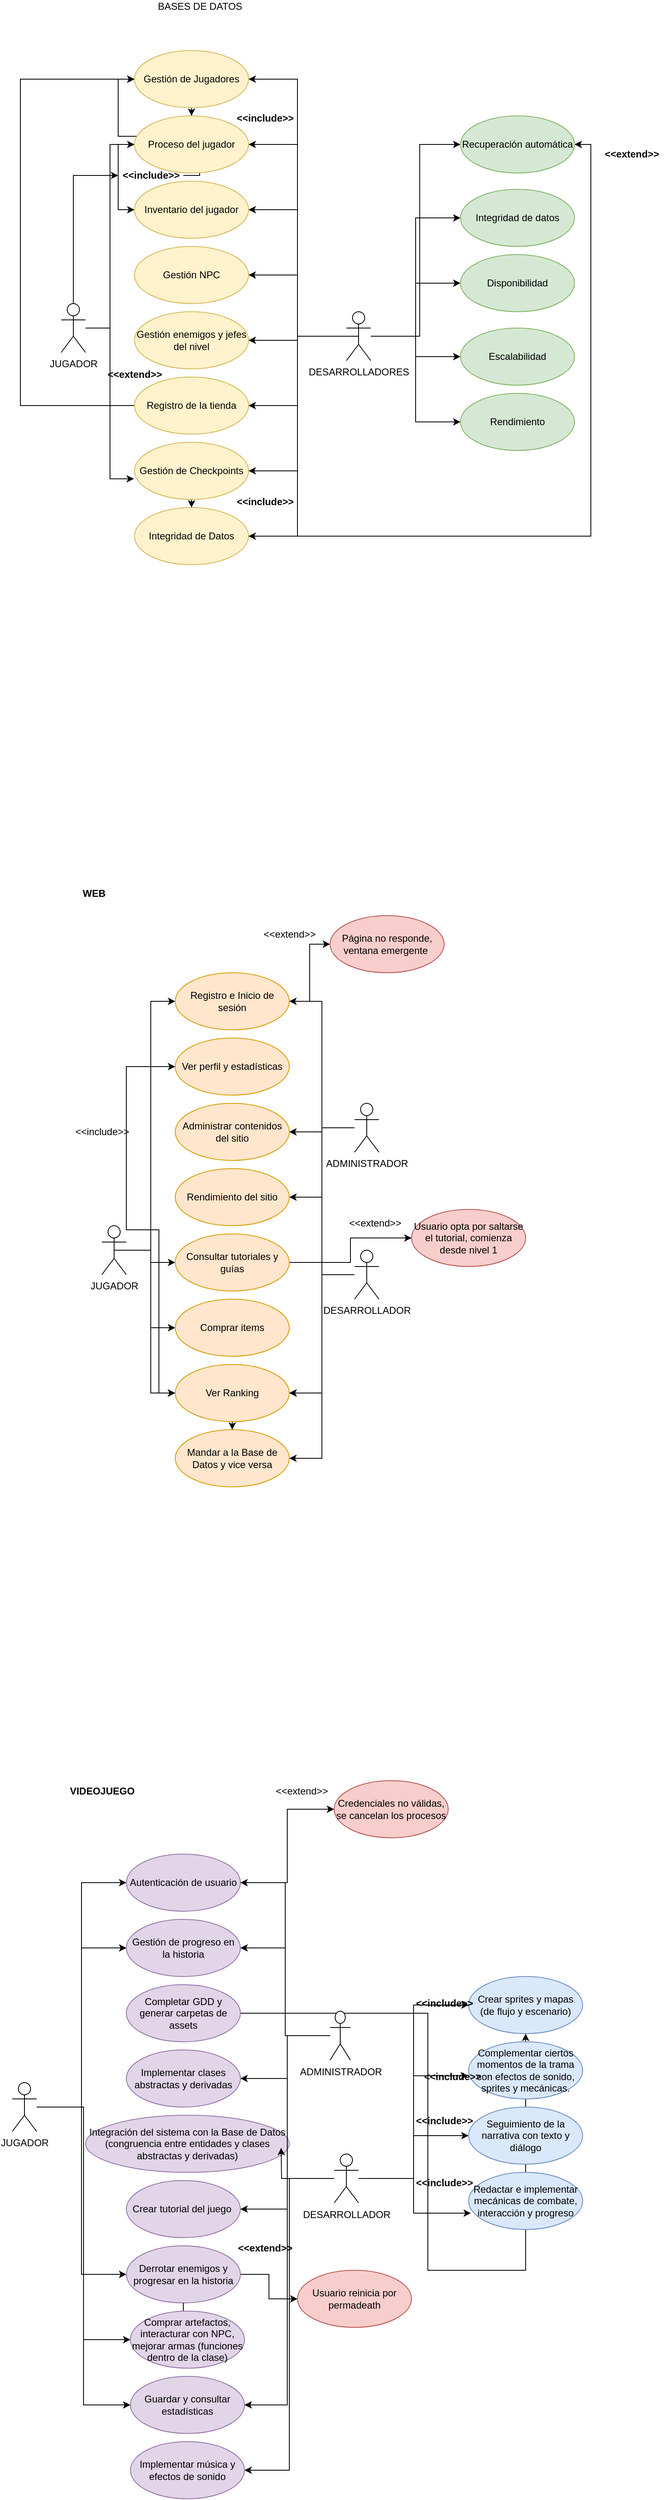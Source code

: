 <mxfile version="26.1.0">
  <diagram name="Page-1" id="Ez8scTda_VdkHARb-gp4">
    <mxGraphModel dx="802" dy="1049" grid="1" gridSize="10" guides="1" tooltips="1" connect="1" arrows="1" fold="1" page="1" pageScale="1" pageWidth="850" pageHeight="1100" math="0" shadow="0">
      <root>
        <mxCell id="0" />
        <mxCell id="1" parent="0" />
        <mxCell id="_jEnbRch9OunL1GTWgk_-11" style="edgeStyle=orthogonalEdgeStyle;rounded=0;orthogonalLoop=1;jettySize=auto;html=1;entryX=0;entryY=0.5;entryDx=0;entryDy=0;" parent="1" source="_jEnbRch9OunL1GTWgk_-1" target="_jEnbRch9OunL1GTWgk_-3" edge="1">
          <mxGeometry relative="1" as="geometry" />
        </mxCell>
        <mxCell id="_jEnbRch9OunL1GTWgk_-13" style="edgeStyle=orthogonalEdgeStyle;rounded=0;orthogonalLoop=1;jettySize=auto;html=1;entryX=0;entryY=0.5;entryDx=0;entryDy=0;" parent="1" source="_jEnbRch9OunL1GTWgk_-26" target="_jEnbRch9OunL1GTWgk_-2" edge="1">
          <mxGeometry relative="1" as="geometry" />
        </mxCell>
        <mxCell id="_jEnbRch9OunL1GTWgk_-1" value="JUGADOR" style="shape=umlActor;verticalLabelPosition=bottom;verticalAlign=top;html=1;" parent="1" vertex="1">
          <mxGeometry x="80" y="450" width="30" height="60" as="geometry" />
        </mxCell>
        <mxCell id="_jEnbRch9OunL1GTWgk_-25" style="edgeStyle=orthogonalEdgeStyle;rounded=0;orthogonalLoop=1;jettySize=auto;html=1;entryX=0.5;entryY=0;entryDx=0;entryDy=0;" parent="1" source="_jEnbRch9OunL1GTWgk_-2" target="_jEnbRch9OunL1GTWgk_-3" edge="1">
          <mxGeometry relative="1" as="geometry" />
        </mxCell>
        <mxCell id="_jEnbRch9OunL1GTWgk_-28" style="edgeStyle=orthogonalEdgeStyle;rounded=0;orthogonalLoop=1;jettySize=auto;html=1;entryX=0;entryY=0.5;entryDx=0;entryDy=0;" parent="1" source="_jEnbRch9OunL1GTWgk_-2" target="_jEnbRch9OunL1GTWgk_-4" edge="1">
          <mxGeometry relative="1" as="geometry" />
        </mxCell>
        <mxCell id="_jEnbRch9OunL1GTWgk_-2" value="Gestión de Jugadores" style="ellipse;whiteSpace=wrap;html=1;fillColor=#fff2cc;strokeColor=#d6b656;" parent="1" vertex="1">
          <mxGeometry x="170" y="140" width="140" height="70" as="geometry" />
        </mxCell>
        <mxCell id="_jEnbRch9OunL1GTWgk_-3" value="Proceso del jugador" style="ellipse;whiteSpace=wrap;html=1;fillColor=#fff2cc;strokeColor=#d6b656;" parent="1" vertex="1">
          <mxGeometry x="170" y="220" width="140" height="70" as="geometry" />
        </mxCell>
        <mxCell id="_jEnbRch9OunL1GTWgk_-4" value="Inventario del jugador" style="ellipse;whiteSpace=wrap;html=1;fillColor=#fff2cc;strokeColor=#d6b656;" parent="1" vertex="1">
          <mxGeometry x="170" y="300" width="140" height="70" as="geometry" />
        </mxCell>
        <mxCell id="_jEnbRch9OunL1GTWgk_-5" value="Gestión NPC" style="ellipse;whiteSpace=wrap;html=1;fillColor=#fff2cc;strokeColor=#d6b656;" parent="1" vertex="1">
          <mxGeometry x="170" y="380" width="140" height="70" as="geometry" />
        </mxCell>
        <mxCell id="_jEnbRch9OunL1GTWgk_-6" value="Gestión enemigos y jefes del nivel" style="ellipse;whiteSpace=wrap;html=1;fillColor=#fff2cc;strokeColor=#d6b656;" parent="1" vertex="1">
          <mxGeometry x="170" y="460" width="140" height="70" as="geometry" />
        </mxCell>
        <mxCell id="_jEnbRch9OunL1GTWgk_-30" style="edgeStyle=orthogonalEdgeStyle;rounded=0;orthogonalLoop=1;jettySize=auto;html=1;entryX=0;entryY=0.5;entryDx=0;entryDy=0;" parent="1" source="_jEnbRch9OunL1GTWgk_-7" target="_jEnbRch9OunL1GTWgk_-2" edge="1">
          <mxGeometry relative="1" as="geometry">
            <mxPoint x="30" y="150" as="targetPoint" />
            <Array as="points">
              <mxPoint x="30" y="575" />
              <mxPoint x="30" y="175" />
            </Array>
          </mxGeometry>
        </mxCell>
        <mxCell id="_jEnbRch9OunL1GTWgk_-7" value="Registro de la tienda" style="ellipse;whiteSpace=wrap;html=1;fillColor=#fff2cc;strokeColor=#d6b656;" parent="1" vertex="1">
          <mxGeometry x="170" y="540" width="140" height="70" as="geometry" />
        </mxCell>
        <mxCell id="_jEnbRch9OunL1GTWgk_-32" style="edgeStyle=orthogonalEdgeStyle;rounded=0;orthogonalLoop=1;jettySize=auto;html=1;" parent="1" source="_jEnbRch9OunL1GTWgk_-8" target="_jEnbRch9OunL1GTWgk_-9" edge="1">
          <mxGeometry relative="1" as="geometry" />
        </mxCell>
        <mxCell id="_jEnbRch9OunL1GTWgk_-8" value="Gestión de Checkpoints" style="ellipse;whiteSpace=wrap;html=1;fillColor=#fff2cc;strokeColor=#d6b656;" parent="1" vertex="1">
          <mxGeometry x="170" y="620" width="140" height="70" as="geometry" />
        </mxCell>
        <mxCell id="_jEnbRch9OunL1GTWgk_-44" style="edgeStyle=orthogonalEdgeStyle;rounded=0;orthogonalLoop=1;jettySize=auto;html=1;entryX=1;entryY=0.5;entryDx=0;entryDy=0;" parent="1" source="_jEnbRch9OunL1GTWgk_-9" target="_jEnbRch9OunL1GTWgk_-33" edge="1">
          <mxGeometry relative="1" as="geometry">
            <mxPoint x="761.143" y="380" as="targetPoint" />
          </mxGeometry>
        </mxCell>
        <mxCell id="_jEnbRch9OunL1GTWgk_-9" value="Integridad de Datos" style="ellipse;whiteSpace=wrap;html=1;fillColor=#fff2cc;strokeColor=#d6b656;" parent="1" vertex="1">
          <mxGeometry x="170" y="700" width="140" height="70" as="geometry" />
        </mxCell>
        <mxCell id="_jEnbRch9OunL1GTWgk_-12" style="edgeStyle=orthogonalEdgeStyle;rounded=0;orthogonalLoop=1;jettySize=auto;html=1;entryX=-0.005;entryY=0.64;entryDx=0;entryDy=0;entryPerimeter=0;" parent="1" source="_jEnbRch9OunL1GTWgk_-1" target="_jEnbRch9OunL1GTWgk_-8" edge="1">
          <mxGeometry relative="1" as="geometry" />
        </mxCell>
        <mxCell id="_jEnbRch9OunL1GTWgk_-15" style="edgeStyle=orthogonalEdgeStyle;rounded=0;orthogonalLoop=1;jettySize=auto;html=1;exitX=0.5;exitY=0.5;exitDx=0;exitDy=0;exitPerimeter=0;entryX=1;entryY=0.5;entryDx=0;entryDy=0;" parent="1" source="_jEnbRch9OunL1GTWgk_-14" target="_jEnbRch9OunL1GTWgk_-2" edge="1">
          <mxGeometry relative="1" as="geometry" />
        </mxCell>
        <mxCell id="_jEnbRch9OunL1GTWgk_-16" style="edgeStyle=orthogonalEdgeStyle;rounded=0;orthogonalLoop=1;jettySize=auto;html=1;entryX=1;entryY=0.5;entryDx=0;entryDy=0;" parent="1" source="_jEnbRch9OunL1GTWgk_-14" target="_jEnbRch9OunL1GTWgk_-3" edge="1">
          <mxGeometry relative="1" as="geometry" />
        </mxCell>
        <mxCell id="_jEnbRch9OunL1GTWgk_-17" style="edgeStyle=orthogonalEdgeStyle;rounded=0;orthogonalLoop=1;jettySize=auto;html=1;entryX=1;entryY=0.5;entryDx=0;entryDy=0;" parent="1" source="_jEnbRch9OunL1GTWgk_-14" target="_jEnbRch9OunL1GTWgk_-4" edge="1">
          <mxGeometry relative="1" as="geometry" />
        </mxCell>
        <mxCell id="_jEnbRch9OunL1GTWgk_-18" style="edgeStyle=orthogonalEdgeStyle;rounded=0;orthogonalLoop=1;jettySize=auto;html=1;entryX=1;entryY=0.5;entryDx=0;entryDy=0;" parent="1" source="_jEnbRch9OunL1GTWgk_-14" target="_jEnbRch9OunL1GTWgk_-5" edge="1">
          <mxGeometry relative="1" as="geometry" />
        </mxCell>
        <mxCell id="_jEnbRch9OunL1GTWgk_-19" style="edgeStyle=orthogonalEdgeStyle;rounded=0;orthogonalLoop=1;jettySize=auto;html=1;entryX=1;entryY=0.5;entryDx=0;entryDy=0;" parent="1" source="_jEnbRch9OunL1GTWgk_-14" target="_jEnbRch9OunL1GTWgk_-6" edge="1">
          <mxGeometry relative="1" as="geometry" />
        </mxCell>
        <mxCell id="_jEnbRch9OunL1GTWgk_-20" style="edgeStyle=orthogonalEdgeStyle;rounded=0;orthogonalLoop=1;jettySize=auto;html=1;entryX=1;entryY=0.5;entryDx=0;entryDy=0;" parent="1" source="_jEnbRch9OunL1GTWgk_-14" target="_jEnbRch9OunL1GTWgk_-7" edge="1">
          <mxGeometry relative="1" as="geometry" />
        </mxCell>
        <mxCell id="_jEnbRch9OunL1GTWgk_-21" style="edgeStyle=orthogonalEdgeStyle;rounded=0;orthogonalLoop=1;jettySize=auto;html=1;entryX=1;entryY=0.5;entryDx=0;entryDy=0;" parent="1" source="_jEnbRch9OunL1GTWgk_-14" target="_jEnbRch9OunL1GTWgk_-8" edge="1">
          <mxGeometry relative="1" as="geometry" />
        </mxCell>
        <mxCell id="_jEnbRch9OunL1GTWgk_-22" style="edgeStyle=orthogonalEdgeStyle;rounded=0;orthogonalLoop=1;jettySize=auto;html=1;exitX=0.5;exitY=0.5;exitDx=0;exitDy=0;exitPerimeter=0;entryX=1;entryY=0.5;entryDx=0;entryDy=0;" parent="1" source="_jEnbRch9OunL1GTWgk_-14" target="_jEnbRch9OunL1GTWgk_-9" edge="1">
          <mxGeometry relative="1" as="geometry" />
        </mxCell>
        <mxCell id="_jEnbRch9OunL1GTWgk_-38" style="edgeStyle=orthogonalEdgeStyle;rounded=0;orthogonalLoop=1;jettySize=auto;html=1;entryX=0;entryY=0.5;entryDx=0;entryDy=0;" parent="1" source="_jEnbRch9OunL1GTWgk_-14" target="_jEnbRch9OunL1GTWgk_-33" edge="1">
          <mxGeometry relative="1" as="geometry">
            <Array as="points">
              <mxPoint x="520" y="490" />
              <mxPoint x="520" y="255" />
            </Array>
          </mxGeometry>
        </mxCell>
        <mxCell id="_jEnbRch9OunL1GTWgk_-39" style="edgeStyle=orthogonalEdgeStyle;rounded=0;orthogonalLoop=1;jettySize=auto;html=1;entryX=0;entryY=0.5;entryDx=0;entryDy=0;" parent="1" source="_jEnbRch9OunL1GTWgk_-14" target="_jEnbRch9OunL1GTWgk_-34" edge="1">
          <mxGeometry relative="1" as="geometry" />
        </mxCell>
        <mxCell id="_jEnbRch9OunL1GTWgk_-40" style="edgeStyle=orthogonalEdgeStyle;rounded=0;orthogonalLoop=1;jettySize=auto;html=1;entryX=0;entryY=0.5;entryDx=0;entryDy=0;" parent="1" source="_jEnbRch9OunL1GTWgk_-14" target="_jEnbRch9OunL1GTWgk_-35" edge="1">
          <mxGeometry relative="1" as="geometry" />
        </mxCell>
        <mxCell id="_jEnbRch9OunL1GTWgk_-42" style="edgeStyle=orthogonalEdgeStyle;rounded=0;orthogonalLoop=1;jettySize=auto;html=1;entryX=0;entryY=0.5;entryDx=0;entryDy=0;" parent="1" source="_jEnbRch9OunL1GTWgk_-14" target="_jEnbRch9OunL1GTWgk_-37" edge="1">
          <mxGeometry relative="1" as="geometry" />
        </mxCell>
        <mxCell id="_jEnbRch9OunL1GTWgk_-43" style="edgeStyle=orthogonalEdgeStyle;rounded=0;orthogonalLoop=1;jettySize=auto;html=1;entryX=0;entryY=0.5;entryDx=0;entryDy=0;" parent="1" source="_jEnbRch9OunL1GTWgk_-14" target="_jEnbRch9OunL1GTWgk_-36" edge="1">
          <mxGeometry relative="1" as="geometry" />
        </mxCell>
        <mxCell id="_jEnbRch9OunL1GTWgk_-14" value="DESARROLLADORES" style="shape=umlActor;verticalLabelPosition=bottom;verticalAlign=top;html=1;" parent="1" vertex="1">
          <mxGeometry x="430" y="460" width="30" height="60" as="geometry" />
        </mxCell>
        <mxCell id="_jEnbRch9OunL1GTWgk_-23" value="BASES DE DATOS&lt;div&gt;&lt;br&gt;&lt;/div&gt;" style="text;align=center;fontStyle=0;verticalAlign=middle;spacingLeft=3;spacingRight=3;strokeColor=none;rotatable=0;points=[[0,0.5],[1,0.5]];portConstraint=eastwest;html=1;" parent="1" vertex="1">
          <mxGeometry x="210" y="80" width="80" height="26" as="geometry" />
        </mxCell>
        <mxCell id="_jEnbRch9OunL1GTWgk_-24" value="&amp;lt;&amp;lt;include&amp;gt;&amp;gt;" style="text;align=center;fontStyle=1;verticalAlign=middle;spacingLeft=3;spacingRight=3;strokeColor=none;rotatable=0;points=[[0,0.5],[1,0.5]];portConstraint=eastwest;html=1;" parent="1" vertex="1">
          <mxGeometry x="290" y="210" width="80" height="26" as="geometry" />
        </mxCell>
        <mxCell id="_jEnbRch9OunL1GTWgk_-27" value="" style="edgeStyle=orthogonalEdgeStyle;rounded=0;orthogonalLoop=1;jettySize=auto;html=1;entryX=0;entryY=0.5;entryDx=0;entryDy=0;" parent="1" source="_jEnbRch9OunL1GTWgk_-1" target="_jEnbRch9OunL1GTWgk_-26" edge="1">
          <mxGeometry relative="1" as="geometry">
            <mxPoint x="110" y="480" as="sourcePoint" />
            <mxPoint x="170" y="175" as="targetPoint" />
          </mxGeometry>
        </mxCell>
        <mxCell id="_jEnbRch9OunL1GTWgk_-26" value="&amp;lt;&amp;lt;include&amp;gt;&amp;gt;" style="text;align=center;fontStyle=1;verticalAlign=middle;spacingLeft=3;spacingRight=3;strokeColor=none;rotatable=0;points=[[0,0.5],[1,0.5]];portConstraint=eastwest;html=1;" parent="1" vertex="1">
          <mxGeometry x="150" y="280" width="80" height="26" as="geometry" />
        </mxCell>
        <mxCell id="_jEnbRch9OunL1GTWgk_-29" value="&amp;lt;&amp;lt;extend&amp;gt;&amp;gt;" style="text;align=center;fontStyle=1;verticalAlign=middle;spacingLeft=3;spacingRight=3;strokeColor=none;rotatable=0;points=[[0,0.5],[1,0.5]];portConstraint=eastwest;html=1;" parent="1" vertex="1">
          <mxGeometry x="130" y="524" width="80" height="26" as="geometry" />
        </mxCell>
        <mxCell id="_jEnbRch9OunL1GTWgk_-31" value="&amp;lt;&amp;lt;include&amp;gt;&amp;gt;" style="text;align=center;fontStyle=1;verticalAlign=middle;spacingLeft=3;spacingRight=3;strokeColor=none;rotatable=0;points=[[0,0.5],[1,0.5]];portConstraint=eastwest;html=1;" parent="1" vertex="1">
          <mxGeometry x="290" y="680" width="80" height="26" as="geometry" />
        </mxCell>
        <mxCell id="_jEnbRch9OunL1GTWgk_-33" value="Recuperación automática" style="ellipse;whiteSpace=wrap;html=1;fillColor=#d5e8d4;strokeColor=#82b366;" parent="1" vertex="1">
          <mxGeometry x="570" y="220" width="140" height="70" as="geometry" />
        </mxCell>
        <mxCell id="_jEnbRch9OunL1GTWgk_-34" value="Integridad de datos" style="ellipse;whiteSpace=wrap;html=1;fillColor=#d5e8d4;strokeColor=#82b366;" parent="1" vertex="1">
          <mxGeometry x="570" y="310" width="140" height="70" as="geometry" />
        </mxCell>
        <mxCell id="_jEnbRch9OunL1GTWgk_-35" value="Disponibilidad" style="ellipse;whiteSpace=wrap;html=1;fillColor=#d5e8d4;strokeColor=#82b366;" parent="1" vertex="1">
          <mxGeometry x="570" y="390" width="140" height="70" as="geometry" />
        </mxCell>
        <mxCell id="_jEnbRch9OunL1GTWgk_-36" value="Escalabilidad" style="ellipse;whiteSpace=wrap;html=1;fillColor=#d5e8d4;strokeColor=#82b366;" parent="1" vertex="1">
          <mxGeometry x="570" y="480" width="140" height="70" as="geometry" />
        </mxCell>
        <mxCell id="_jEnbRch9OunL1GTWgk_-37" value="Rendimiento" style="ellipse;whiteSpace=wrap;html=1;fillColor=#d5e8d4;strokeColor=#82b366;" parent="1" vertex="1">
          <mxGeometry x="570" y="560" width="140" height="70" as="geometry" />
        </mxCell>
        <mxCell id="_jEnbRch9OunL1GTWgk_-47" value="&amp;lt;&amp;lt;extend&amp;gt;&amp;gt;" style="text;align=center;fontStyle=1;verticalAlign=middle;spacingLeft=3;spacingRight=3;strokeColor=none;rotatable=0;points=[[0,0.5],[1,0.5]];portConstraint=eastwest;html=1;" parent="1" vertex="1">
          <mxGeometry x="740" y="254" width="80" height="26" as="geometry" />
        </mxCell>
        <mxCell id="_jEnbRch9OunL1GTWgk_-48" value="&lt;div&gt;WEB&lt;/div&gt;" style="text;align=center;fontStyle=1;verticalAlign=middle;spacingLeft=3;spacingRight=3;strokeColor=none;rotatable=0;points=[[0,0.5],[1,0.5]];portConstraint=eastwest;html=1;" parent="1" vertex="1">
          <mxGeometry x="80" y="1160" width="80" height="26" as="geometry" />
        </mxCell>
        <mxCell id="_jEnbRch9OunL1GTWgk_-76" style="edgeStyle=orthogonalEdgeStyle;rounded=0;orthogonalLoop=1;jettySize=auto;html=1;exitX=0.5;exitY=0.5;exitDx=0;exitDy=0;exitPerimeter=0;entryX=0;entryY=0.5;entryDx=0;entryDy=0;" parent="1" source="_jEnbRch9OunL1GTWgk_-51" target="_jEnbRch9OunL1GTWgk_-54" edge="1">
          <mxGeometry relative="1" as="geometry" />
        </mxCell>
        <mxCell id="_jEnbRch9OunL1GTWgk_-78" style="edgeStyle=orthogonalEdgeStyle;rounded=0;orthogonalLoop=1;jettySize=auto;html=1;entryX=0;entryY=0.5;entryDx=0;entryDy=0;" parent="1" source="_jEnbRch9OunL1GTWgk_-51" target="_jEnbRch9OunL1GTWgk_-55" edge="1">
          <mxGeometry relative="1" as="geometry" />
        </mxCell>
        <mxCell id="_jEnbRch9OunL1GTWgk_-81" style="edgeStyle=orthogonalEdgeStyle;rounded=0;orthogonalLoop=1;jettySize=auto;html=1;entryX=0;entryY=0.5;entryDx=0;entryDy=0;" parent="1" source="_jEnbRch9OunL1GTWgk_-51" target="_jEnbRch9OunL1GTWgk_-58" edge="1">
          <mxGeometry relative="1" as="geometry" />
        </mxCell>
        <mxCell id="_jEnbRch9OunL1GTWgk_-82" style="edgeStyle=orthogonalEdgeStyle;rounded=0;orthogonalLoop=1;jettySize=auto;html=1;entryX=0;entryY=0.5;entryDx=0;entryDy=0;" parent="1" source="_jEnbRch9OunL1GTWgk_-51" target="_jEnbRch9OunL1GTWgk_-60" edge="1">
          <mxGeometry relative="1" as="geometry" />
        </mxCell>
        <mxCell id="_jEnbRch9OunL1GTWgk_-84" style="edgeStyle=orthogonalEdgeStyle;rounded=0;orthogonalLoop=1;jettySize=auto;html=1;entryX=0;entryY=0.5;entryDx=0;entryDy=0;" parent="1" source="_jEnbRch9OunL1GTWgk_-51" target="_jEnbRch9OunL1GTWgk_-62" edge="1">
          <mxGeometry relative="1" as="geometry" />
        </mxCell>
        <mxCell id="_jEnbRch9OunL1GTWgk_-51" value="JUGADOR" style="shape=umlActor;verticalLabelPosition=bottom;verticalAlign=top;html=1;" parent="1" vertex="1">
          <mxGeometry x="130" y="1580" width="30" height="60" as="geometry" />
        </mxCell>
        <mxCell id="dMgilXmfGOxUYrn3P75j-38" style="edgeStyle=orthogonalEdgeStyle;rounded=0;orthogonalLoop=1;jettySize=auto;html=1;entryX=0;entryY=0.5;entryDx=0;entryDy=0;" edge="1" parent="1" source="_jEnbRch9OunL1GTWgk_-54" target="dMgilXmfGOxUYrn3P75j-37">
          <mxGeometry relative="1" as="geometry" />
        </mxCell>
        <mxCell id="_jEnbRch9OunL1GTWgk_-54" value="Registro e Inicio de sesión" style="ellipse;whiteSpace=wrap;html=1;fillColor=#ffe6cc;strokeColor=#d79b00;" parent="1" vertex="1">
          <mxGeometry x="220" y="1270" width="140" height="70" as="geometry" />
        </mxCell>
        <mxCell id="dMgilXmfGOxUYrn3P75j-43" style="edgeStyle=orthogonalEdgeStyle;rounded=0;orthogonalLoop=1;jettySize=auto;html=1;entryX=0;entryY=0.5;entryDx=0;entryDy=0;" edge="1" parent="1" source="_jEnbRch9OunL1GTWgk_-55" target="_jEnbRch9OunL1GTWgk_-62">
          <mxGeometry relative="1" as="geometry">
            <Array as="points">
              <mxPoint x="160" y="1385" />
              <mxPoint x="160" y="1585" />
              <mxPoint x="200" y="1585" />
              <mxPoint x="200" y="1785" />
            </Array>
          </mxGeometry>
        </mxCell>
        <mxCell id="_jEnbRch9OunL1GTWgk_-55" value="Ver perfil y estadísticas" style="ellipse;whiteSpace=wrap;html=1;fillColor=#ffe6cc;strokeColor=#d79b00;" parent="1" vertex="1">
          <mxGeometry x="220" y="1350" width="140" height="70" as="geometry" />
        </mxCell>
        <mxCell id="_jEnbRch9OunL1GTWgk_-56" value="Administrar contenidos del sitio" style="ellipse;whiteSpace=wrap;html=1;fillColor=#ffe6cc;strokeColor=#d79b00;" parent="1" vertex="1">
          <mxGeometry x="220" y="1430" width="140" height="70" as="geometry" />
        </mxCell>
        <mxCell id="_jEnbRch9OunL1GTWgk_-57" value="Rendimiento del sitio" style="ellipse;whiteSpace=wrap;html=1;fillColor=#ffe6cc;strokeColor=#d79b00;" parent="1" vertex="1">
          <mxGeometry x="220" y="1510" width="140" height="70" as="geometry" />
        </mxCell>
        <mxCell id="dMgilXmfGOxUYrn3P75j-41" style="edgeStyle=orthogonalEdgeStyle;rounded=0;orthogonalLoop=1;jettySize=auto;html=1;entryX=0;entryY=0.5;entryDx=0;entryDy=0;" edge="1" parent="1" source="_jEnbRch9OunL1GTWgk_-58" target="dMgilXmfGOxUYrn3P75j-40">
          <mxGeometry relative="1" as="geometry" />
        </mxCell>
        <mxCell id="_jEnbRch9OunL1GTWgk_-58" value="Consultar tutoriales y guías" style="ellipse;whiteSpace=wrap;html=1;fillColor=#ffe6cc;strokeColor=#d79b00;" parent="1" vertex="1">
          <mxGeometry x="220" y="1590" width="140" height="70" as="geometry" />
        </mxCell>
        <mxCell id="_jEnbRch9OunL1GTWgk_-60" value="Comprar items" style="ellipse;whiteSpace=wrap;html=1;fillColor=#ffe6cc;strokeColor=#d79b00;" parent="1" vertex="1">
          <mxGeometry x="220" y="1670" width="140" height="70" as="geometry" />
        </mxCell>
        <mxCell id="_jEnbRch9OunL1GTWgk_-61" style="edgeStyle=orthogonalEdgeStyle;rounded=0;orthogonalLoop=1;jettySize=auto;html=1;" parent="1" source="_jEnbRch9OunL1GTWgk_-62" target="_jEnbRch9OunL1GTWgk_-63" edge="1">
          <mxGeometry relative="1" as="geometry" />
        </mxCell>
        <mxCell id="_jEnbRch9OunL1GTWgk_-62" value="Ver Ranking" style="ellipse;whiteSpace=wrap;html=1;fillColor=#ffe6cc;strokeColor=#d79b00;" parent="1" vertex="1">
          <mxGeometry x="220" y="1750" width="140" height="70" as="geometry" />
        </mxCell>
        <mxCell id="_jEnbRch9OunL1GTWgk_-63" value="Mandar a la Base de Datos y vice versa" style="ellipse;whiteSpace=wrap;html=1;fillColor=#ffe6cc;strokeColor=#d79b00;" parent="1" vertex="1">
          <mxGeometry x="220" y="1830" width="140" height="70" as="geometry" />
        </mxCell>
        <mxCell id="_jEnbRch9OunL1GTWgk_-77" style="edgeStyle=orthogonalEdgeStyle;rounded=0;orthogonalLoop=1;jettySize=auto;html=1;entryX=1;entryY=0.5;entryDx=0;entryDy=0;" parent="1" source="_jEnbRch9OunL1GTWgk_-74" target="_jEnbRch9OunL1GTWgk_-54" edge="1">
          <mxGeometry relative="1" as="geometry" />
        </mxCell>
        <mxCell id="_jEnbRch9OunL1GTWgk_-79" style="edgeStyle=orthogonalEdgeStyle;rounded=0;orthogonalLoop=1;jettySize=auto;html=1;entryX=1;entryY=0.5;entryDx=0;entryDy=0;" parent="1" source="_jEnbRch9OunL1GTWgk_-74" target="_jEnbRch9OunL1GTWgk_-56" edge="1">
          <mxGeometry relative="1" as="geometry" />
        </mxCell>
        <mxCell id="_jEnbRch9OunL1GTWgk_-83" style="edgeStyle=orthogonalEdgeStyle;rounded=0;orthogonalLoop=1;jettySize=auto;html=1;entryX=1;entryY=0.5;entryDx=0;entryDy=0;" parent="1" source="_jEnbRch9OunL1GTWgk_-74" target="_jEnbRch9OunL1GTWgk_-62" edge="1">
          <mxGeometry relative="1" as="geometry" />
        </mxCell>
        <mxCell id="_jEnbRch9OunL1GTWgk_-86" style="edgeStyle=orthogonalEdgeStyle;rounded=0;orthogonalLoop=1;jettySize=auto;html=1;entryX=1;entryY=0.5;entryDx=0;entryDy=0;" parent="1" source="_jEnbRch9OunL1GTWgk_-74" target="_jEnbRch9OunL1GTWgk_-63" edge="1">
          <mxGeometry relative="1" as="geometry" />
        </mxCell>
        <mxCell id="_jEnbRch9OunL1GTWgk_-74" value="ADMINISTRADOR" style="shape=umlActor;verticalLabelPosition=bottom;verticalAlign=top;html=1;" parent="1" vertex="1">
          <mxGeometry x="440" y="1430" width="30" height="60" as="geometry" />
        </mxCell>
        <mxCell id="_jEnbRch9OunL1GTWgk_-80" style="edgeStyle=orthogonalEdgeStyle;rounded=0;orthogonalLoop=1;jettySize=auto;html=1;entryX=1;entryY=0.5;entryDx=0;entryDy=0;" parent="1" source="_jEnbRch9OunL1GTWgk_-75" target="_jEnbRch9OunL1GTWgk_-57" edge="1">
          <mxGeometry relative="1" as="geometry" />
        </mxCell>
        <mxCell id="_jEnbRch9OunL1GTWgk_-85" style="edgeStyle=orthogonalEdgeStyle;rounded=0;orthogonalLoop=1;jettySize=auto;html=1;entryX=1;entryY=0.5;entryDx=0;entryDy=0;" parent="1" source="_jEnbRch9OunL1GTWgk_-75" target="_jEnbRch9OunL1GTWgk_-62" edge="1">
          <mxGeometry relative="1" as="geometry" />
        </mxCell>
        <mxCell id="_jEnbRch9OunL1GTWgk_-75" value="DESARROLLADOR" style="shape=umlActor;verticalLabelPosition=bottom;verticalAlign=top;html=1;" parent="1" vertex="1">
          <mxGeometry x="440" y="1610" width="30" height="60" as="geometry" />
        </mxCell>
        <mxCell id="_jEnbRch9OunL1GTWgk_-87" value="&lt;div&gt;VIDEOJUEGO&lt;/div&gt;" style="text;align=center;fontStyle=1;verticalAlign=middle;spacingLeft=3;spacingRight=3;strokeColor=none;rotatable=0;points=[[0,0.5],[1,0.5]];portConstraint=eastwest;html=1;" parent="1" vertex="1">
          <mxGeometry x="90" y="2260" width="80" height="26" as="geometry" />
        </mxCell>
        <mxCell id="dMgilXmfGOxUYrn3P75j-10" style="edgeStyle=orthogonalEdgeStyle;rounded=0;orthogonalLoop=1;jettySize=auto;html=1;entryX=0;entryY=0.5;entryDx=0;entryDy=0;" edge="1" parent="1" source="_jEnbRch9OunL1GTWgk_-93" target="_jEnbRch9OunL1GTWgk_-94">
          <mxGeometry relative="1" as="geometry" />
        </mxCell>
        <mxCell id="dMgilXmfGOxUYrn3P75j-13" style="edgeStyle=orthogonalEdgeStyle;rounded=0;orthogonalLoop=1;jettySize=auto;html=1;entryX=0;entryY=0.5;entryDx=0;entryDy=0;" edge="1" parent="1" source="_jEnbRch9OunL1GTWgk_-93" target="_jEnbRch9OunL1GTWgk_-95">
          <mxGeometry relative="1" as="geometry" />
        </mxCell>
        <mxCell id="dMgilXmfGOxUYrn3P75j-15" style="edgeStyle=orthogonalEdgeStyle;rounded=0;orthogonalLoop=1;jettySize=auto;html=1;entryX=0;entryY=0.5;entryDx=0;entryDy=0;" edge="1" parent="1" source="_jEnbRch9OunL1GTWgk_-93" target="_jEnbRch9OunL1GTWgk_-101">
          <mxGeometry relative="1" as="geometry" />
        </mxCell>
        <mxCell id="dMgilXmfGOxUYrn3P75j-19" style="edgeStyle=orthogonalEdgeStyle;rounded=0;orthogonalLoop=1;jettySize=auto;html=1;entryX=0;entryY=0.5;entryDx=0;entryDy=0;" edge="1" parent="1" source="_jEnbRch9OunL1GTWgk_-93" target="dMgilXmfGOxUYrn3P75j-2">
          <mxGeometry relative="1" as="geometry" />
        </mxCell>
        <mxCell id="dMgilXmfGOxUYrn3P75j-20" style="edgeStyle=orthogonalEdgeStyle;rounded=0;orthogonalLoop=1;jettySize=auto;html=1;entryX=0;entryY=0.5;entryDx=0;entryDy=0;" edge="1" parent="1" source="_jEnbRch9OunL1GTWgk_-93" target="_jEnbRch9OunL1GTWgk_-102">
          <mxGeometry relative="1" as="geometry" />
        </mxCell>
        <mxCell id="_jEnbRch9OunL1GTWgk_-93" value="JUGADOR" style="shape=umlActor;verticalLabelPosition=bottom;verticalAlign=top;html=1;" parent="1" vertex="1">
          <mxGeometry x="20" y="2630" width="30" height="60" as="geometry" />
        </mxCell>
        <mxCell id="dMgilXmfGOxUYrn3P75j-32" style="edgeStyle=orthogonalEdgeStyle;rounded=0;orthogonalLoop=1;jettySize=auto;html=1;entryX=0;entryY=0.5;entryDx=0;entryDy=0;" edge="1" parent="1" source="_jEnbRch9OunL1GTWgk_-94" target="dMgilXmfGOxUYrn3P75j-31">
          <mxGeometry relative="1" as="geometry" />
        </mxCell>
        <mxCell id="_jEnbRch9OunL1GTWgk_-94" value="Autenticación de usuario" style="ellipse;whiteSpace=wrap;html=1;fillColor=#e1d5e7;strokeColor=#9673a6;" parent="1" vertex="1">
          <mxGeometry x="160" y="2350" width="140" height="70" as="geometry" />
        </mxCell>
        <mxCell id="_jEnbRch9OunL1GTWgk_-95" value="Gestión de progreso en la historia" style="ellipse;whiteSpace=wrap;html=1;fillColor=#e1d5e7;strokeColor=#9673a6;" parent="1" vertex="1">
          <mxGeometry x="160" y="2430" width="140" height="70" as="geometry" />
        </mxCell>
        <mxCell id="dMgilXmfGOxUYrn3P75j-12" style="edgeStyle=orthogonalEdgeStyle;rounded=0;orthogonalLoop=1;jettySize=auto;html=1;" edge="1" parent="1" source="_jEnbRch9OunL1GTWgk_-96" target="dMgilXmfGOxUYrn3P75j-9">
          <mxGeometry relative="1" as="geometry">
            <Array as="points">
              <mxPoint x="530" y="2545" />
              <mxPoint x="530" y="2860" />
              <mxPoint x="650" y="2860" />
            </Array>
          </mxGeometry>
        </mxCell>
        <mxCell id="_jEnbRch9OunL1GTWgk_-96" value="Completar GDD y generar carpetas de assets" style="ellipse;whiteSpace=wrap;html=1;fillColor=#e1d5e7;strokeColor=#9673a6;" parent="1" vertex="1">
          <mxGeometry x="160" y="2510" width="140" height="70" as="geometry" />
        </mxCell>
        <mxCell id="_jEnbRch9OunL1GTWgk_-97" value="Implementar clases abstractas y derivadas" style="ellipse;whiteSpace=wrap;html=1;fillColor=#e1d5e7;strokeColor=#9673a6;" parent="1" vertex="1">
          <mxGeometry x="160" y="2590" width="140" height="70" as="geometry" />
        </mxCell>
        <mxCell id="_jEnbRch9OunL1GTWgk_-98" value="Integración del sistema con la Base de Datos (congruencia entre entidades y clases abstractas y derivadas)" style="ellipse;whiteSpace=wrap;html=1;fillColor=#e1d5e7;strokeColor=#9673a6;" parent="1" vertex="1">
          <mxGeometry x="110" y="2670" width="250" height="70" as="geometry" />
        </mxCell>
        <mxCell id="_jEnbRch9OunL1GTWgk_-99" value="Crear tutorial del juego&amp;nbsp;" style="ellipse;whiteSpace=wrap;html=1;fillColor=#e1d5e7;strokeColor=#9673a6;" parent="1" vertex="1">
          <mxGeometry x="160" y="2750" width="140" height="70" as="geometry" />
        </mxCell>
        <mxCell id="dMgilXmfGOxUYrn3P75j-35" style="edgeStyle=orthogonalEdgeStyle;rounded=0;orthogonalLoop=1;jettySize=auto;html=1;entryX=0;entryY=0.5;entryDx=0;entryDy=0;" edge="1" parent="1" source="_jEnbRch9OunL1GTWgk_-101" target="dMgilXmfGOxUYrn3P75j-34">
          <mxGeometry relative="1" as="geometry" />
        </mxCell>
        <mxCell id="_jEnbRch9OunL1GTWgk_-101" value="Derrotar enemigos y progresar en la historia" style="ellipse;whiteSpace=wrap;html=1;fillColor=#e1d5e7;strokeColor=#9673a6;" parent="1" vertex="1">
          <mxGeometry x="160" y="2830" width="140" height="70" as="geometry" />
        </mxCell>
        <mxCell id="_jEnbRch9OunL1GTWgk_-102" value="Guardar y consultar estadísticas" style="ellipse;whiteSpace=wrap;html=1;fillColor=#e1d5e7;strokeColor=#9673a6;" parent="1" vertex="1">
          <mxGeometry x="165" y="2990" width="140" height="70" as="geometry" />
        </mxCell>
        <mxCell id="dMgilXmfGOxUYrn3P75j-11" style="edgeStyle=orthogonalEdgeStyle;rounded=0;orthogonalLoop=1;jettySize=auto;html=1;entryX=1;entryY=0.5;entryDx=0;entryDy=0;" edge="1" parent="1" source="_jEnbRch9OunL1GTWgk_-107" target="_jEnbRch9OunL1GTWgk_-94">
          <mxGeometry relative="1" as="geometry" />
        </mxCell>
        <mxCell id="dMgilXmfGOxUYrn3P75j-14" style="edgeStyle=orthogonalEdgeStyle;rounded=0;orthogonalLoop=1;jettySize=auto;html=1;entryX=1;entryY=0.5;entryDx=0;entryDy=0;" edge="1" parent="1" source="_jEnbRch9OunL1GTWgk_-107" target="_jEnbRch9OunL1GTWgk_-95">
          <mxGeometry relative="1" as="geometry" />
        </mxCell>
        <mxCell id="dMgilXmfGOxUYrn3P75j-22" style="edgeStyle=orthogonalEdgeStyle;rounded=0;orthogonalLoop=1;jettySize=auto;html=1;entryX=1;entryY=0.5;entryDx=0;entryDy=0;" edge="1" parent="1" source="_jEnbRch9OunL1GTWgk_-107" target="_jEnbRch9OunL1GTWgk_-102">
          <mxGeometry relative="1" as="geometry" />
        </mxCell>
        <mxCell id="_jEnbRch9OunL1GTWgk_-107" value="ADMINISTRADOR" style="shape=umlActor;verticalLabelPosition=bottom;verticalAlign=top;html=1;" parent="1" vertex="1">
          <mxGeometry x="410" y="2542.5" width="25" height="60" as="geometry" />
        </mxCell>
        <mxCell id="dMgilXmfGOxUYrn3P75j-16" style="edgeStyle=orthogonalEdgeStyle;rounded=0;orthogonalLoop=1;jettySize=auto;html=1;entryX=1;entryY=0.5;entryDx=0;entryDy=0;" edge="1" parent="1" source="_jEnbRch9OunL1GTWgk_-110" target="_jEnbRch9OunL1GTWgk_-97">
          <mxGeometry relative="1" as="geometry" />
        </mxCell>
        <mxCell id="dMgilXmfGOxUYrn3P75j-17" style="edgeStyle=orthogonalEdgeStyle;rounded=0;orthogonalLoop=1;jettySize=auto;html=1;" edge="1" parent="1" source="_jEnbRch9OunL1GTWgk_-110">
          <mxGeometry relative="1" as="geometry">
            <mxPoint x="350" y="2710" as="targetPoint" />
          </mxGeometry>
        </mxCell>
        <mxCell id="dMgilXmfGOxUYrn3P75j-18" style="edgeStyle=orthogonalEdgeStyle;rounded=0;orthogonalLoop=1;jettySize=auto;html=1;entryX=1;entryY=0.5;entryDx=0;entryDy=0;" edge="1" parent="1" source="_jEnbRch9OunL1GTWgk_-110" target="_jEnbRch9OunL1GTWgk_-99">
          <mxGeometry relative="1" as="geometry" />
        </mxCell>
        <mxCell id="dMgilXmfGOxUYrn3P75j-21" style="edgeStyle=orthogonalEdgeStyle;rounded=0;orthogonalLoop=1;jettySize=auto;html=1;entryX=1;entryY=0.5;entryDx=0;entryDy=0;" edge="1" parent="1" source="_jEnbRch9OunL1GTWgk_-110" target="dMgilXmfGOxUYrn3P75j-4">
          <mxGeometry relative="1" as="geometry" />
        </mxCell>
        <mxCell id="dMgilXmfGOxUYrn3P75j-24" style="edgeStyle=orthogonalEdgeStyle;rounded=0;orthogonalLoop=1;jettySize=auto;html=1;entryX=0;entryY=0.5;entryDx=0;entryDy=0;" edge="1" parent="1" source="_jEnbRch9OunL1GTWgk_-110" target="dMgilXmfGOxUYrn3P75j-9">
          <mxGeometry relative="1" as="geometry" />
        </mxCell>
        <mxCell id="dMgilXmfGOxUYrn3P75j-26" style="edgeStyle=orthogonalEdgeStyle;rounded=0;orthogonalLoop=1;jettySize=auto;html=1;" edge="1" parent="1" source="_jEnbRch9OunL1GTWgk_-110" target="dMgilXmfGOxUYrn3P75j-7">
          <mxGeometry relative="1" as="geometry" />
        </mxCell>
        <mxCell id="_jEnbRch9OunL1GTWgk_-110" value="DESARROLLADOR" style="shape=umlActor;verticalLabelPosition=bottom;verticalAlign=top;html=1;" parent="1" vertex="1">
          <mxGeometry x="415" y="2717.5" width="30" height="60" as="geometry" />
        </mxCell>
        <mxCell id="dMgilXmfGOxUYrn3P75j-3" value="" style="edgeStyle=orthogonalEdgeStyle;rounded=0;orthogonalLoop=1;jettySize=auto;html=1;" edge="1" parent="1" source="_jEnbRch9OunL1GTWgk_-101" target="dMgilXmfGOxUYrn3P75j-2">
          <mxGeometry relative="1" as="geometry">
            <mxPoint x="230" y="2900" as="sourcePoint" />
            <mxPoint x="235" y="3010" as="targetPoint" />
          </mxGeometry>
        </mxCell>
        <mxCell id="dMgilXmfGOxUYrn3P75j-2" value="Comprar artefactos, interacturar con NPC, mejorar armas (funciones dentro de la clase)" style="ellipse;whiteSpace=wrap;html=1;fillColor=#e1d5e7;strokeColor=#9673a6;" vertex="1" parent="1">
          <mxGeometry x="165" y="2910" width="140" height="70" as="geometry" />
        </mxCell>
        <mxCell id="dMgilXmfGOxUYrn3P75j-4" value="Implementar música y efectos de sonido" style="ellipse;whiteSpace=wrap;html=1;fillColor=#e1d5e7;strokeColor=#9673a6;" vertex="1" parent="1">
          <mxGeometry x="165" y="3070" width="140" height="70" as="geometry" />
        </mxCell>
        <mxCell id="dMgilXmfGOxUYrn3P75j-6" value="Complementar ciertos momentos de la trama con efectos de sonido, sprites y mecánicas." style="ellipse;whiteSpace=wrap;html=1;fillColor=#dae8fc;strokeColor=#6c8ebf;" vertex="1" parent="1">
          <mxGeometry x="580" y="2580" width="140" height="70" as="geometry" />
        </mxCell>
        <mxCell id="dMgilXmfGOxUYrn3P75j-7" value="Seguimiento de la narrativa con texto y diálogo" style="ellipse;whiteSpace=wrap;html=1;fillColor=#dae8fc;strokeColor=#6c8ebf;" vertex="1" parent="1">
          <mxGeometry x="580" y="2660" width="140" height="70" as="geometry" />
        </mxCell>
        <mxCell id="dMgilXmfGOxUYrn3P75j-8" value="Redactar e implementar mecánicas de combate, interacción y progreso" style="ellipse;whiteSpace=wrap;html=1;fillColor=#dae8fc;strokeColor=#6c8ebf;" vertex="1" parent="1">
          <mxGeometry x="580" y="2740" width="140" height="70" as="geometry" />
        </mxCell>
        <mxCell id="dMgilXmfGOxUYrn3P75j-9" value="Crear sprites y mapas (de flujo y escenario)" style="ellipse;whiteSpace=wrap;html=1;fillColor=#dae8fc;strokeColor=#6c8ebf;" vertex="1" parent="1">
          <mxGeometry x="580" y="2500" width="140" height="70" as="geometry" />
        </mxCell>
        <mxCell id="dMgilXmfGOxUYrn3P75j-23" value="&amp;lt;&amp;lt;include&amp;gt;&amp;gt;" style="text;align=center;fontStyle=1;verticalAlign=middle;spacingLeft=3;spacingRight=3;strokeColor=none;rotatable=0;points=[[0,0.5],[1,0.5]];portConstraint=eastwest;html=1;" vertex="1" parent="1">
          <mxGeometry x="510" y="2740" width="80" height="26" as="geometry" />
        </mxCell>
        <mxCell id="dMgilXmfGOxUYrn3P75j-25" style="edgeStyle=orthogonalEdgeStyle;rounded=0;orthogonalLoop=1;jettySize=auto;html=1;entryX=-0.005;entryY=0.594;entryDx=0;entryDy=0;entryPerimeter=0;" edge="1" parent="1" source="_jEnbRch9OunL1GTWgk_-110" target="dMgilXmfGOxUYrn3P75j-6">
          <mxGeometry relative="1" as="geometry" />
        </mxCell>
        <mxCell id="dMgilXmfGOxUYrn3P75j-27" style="edgeStyle=orthogonalEdgeStyle;rounded=0;orthogonalLoop=1;jettySize=auto;html=1;entryX=0.02;entryY=0.714;entryDx=0;entryDy=0;entryPerimeter=0;" edge="1" parent="1" source="_jEnbRch9OunL1GTWgk_-110" target="dMgilXmfGOxUYrn3P75j-8">
          <mxGeometry relative="1" as="geometry" />
        </mxCell>
        <mxCell id="dMgilXmfGOxUYrn3P75j-28" value="&amp;lt;&amp;lt;include&amp;gt;&amp;gt;" style="text;align=center;fontStyle=1;verticalAlign=middle;spacingLeft=3;spacingRight=3;strokeColor=none;rotatable=0;points=[[0,0.5],[1,0.5]];portConstraint=eastwest;html=1;" vertex="1" parent="1">
          <mxGeometry x="510" y="2520" width="80" height="26" as="geometry" />
        </mxCell>
        <mxCell id="dMgilXmfGOxUYrn3P75j-29" value="&amp;lt;&amp;lt;include&amp;gt;&amp;gt;" style="text;align=center;fontStyle=1;verticalAlign=middle;spacingLeft=3;spacingRight=3;strokeColor=none;rotatable=0;points=[[0,0.5],[1,0.5]];portConstraint=eastwest;html=1;" vertex="1" parent="1">
          <mxGeometry x="510" y="2664" width="80" height="26" as="geometry" />
        </mxCell>
        <mxCell id="dMgilXmfGOxUYrn3P75j-30" value="&amp;lt;&amp;lt;include&amp;gt;&amp;gt;" style="text;align=center;fontStyle=1;verticalAlign=middle;spacingLeft=3;spacingRight=3;strokeColor=none;rotatable=0;points=[[0,0.5],[1,0.5]];portConstraint=eastwest;html=1;" vertex="1" parent="1">
          <mxGeometry x="520" y="2610" width="80" height="26" as="geometry" />
        </mxCell>
        <mxCell id="dMgilXmfGOxUYrn3P75j-31" value="Credenciales no válidas, se cancelan los procesos" style="ellipse;whiteSpace=wrap;html=1;fillColor=#f8cecc;strokeColor=#b85450;" vertex="1" parent="1">
          <mxGeometry x="415" y="2260" width="140" height="70" as="geometry" />
        </mxCell>
        <mxCell id="dMgilXmfGOxUYrn3P75j-33" value="&amp;lt;&amp;lt;extend&amp;gt;&amp;gt;" style="text;align=center;fontStyle=0;verticalAlign=middle;spacingLeft=3;spacingRight=3;strokeColor=none;rotatable=0;points=[[0,0.5],[1,0.5]];portConstraint=eastwest;html=1;" vertex="1" parent="1">
          <mxGeometry x="335" y="2260" width="80" height="26" as="geometry" />
        </mxCell>
        <mxCell id="dMgilXmfGOxUYrn3P75j-34" value="Usuario reinicia por permadeath" style="ellipse;whiteSpace=wrap;html=1;fillColor=#f8cecc;strokeColor=#b85450;" vertex="1" parent="1">
          <mxGeometry x="370" y="2860" width="140" height="70" as="geometry" />
        </mxCell>
        <mxCell id="dMgilXmfGOxUYrn3P75j-36" value="&amp;lt;&amp;lt;extend&amp;gt;&amp;gt;" style="text;align=center;fontStyle=1;verticalAlign=middle;spacingLeft=3;spacingRight=3;strokeColor=none;rotatable=0;points=[[0,0.5],[1,0.5]];portConstraint=eastwest;html=1;" vertex="1" parent="1">
          <mxGeometry x="290" y="2820" width="80" height="26" as="geometry" />
        </mxCell>
        <mxCell id="dMgilXmfGOxUYrn3P75j-37" value="Página no responde, ventana emergente&amp;nbsp;" style="ellipse;whiteSpace=wrap;html=1;fillColor=#f8cecc;strokeColor=#b85450;" vertex="1" parent="1">
          <mxGeometry x="410" y="1200" width="140" height="70" as="geometry" />
        </mxCell>
        <mxCell id="dMgilXmfGOxUYrn3P75j-39" value="&amp;lt;&amp;lt;extend&amp;gt;&amp;gt;" style="text;align=center;fontStyle=0;verticalAlign=middle;spacingLeft=3;spacingRight=3;strokeColor=none;rotatable=0;points=[[0,0.5],[1,0.5]];portConstraint=eastwest;html=1;" vertex="1" parent="1">
          <mxGeometry x="320" y="1210" width="80" height="26" as="geometry" />
        </mxCell>
        <mxCell id="dMgilXmfGOxUYrn3P75j-40" value="Usuario opta por saltarse el tutorial, comienza desde nivel 1" style="ellipse;whiteSpace=wrap;html=1;fillColor=#f8cecc;strokeColor=#b85450;" vertex="1" parent="1">
          <mxGeometry x="510" y="1560" width="140" height="70" as="geometry" />
        </mxCell>
        <mxCell id="dMgilXmfGOxUYrn3P75j-42" value="&amp;lt;&amp;lt;extend&amp;gt;&amp;gt;" style="text;align=center;fontStyle=0;verticalAlign=middle;spacingLeft=3;spacingRight=3;strokeColor=none;rotatable=0;points=[[0,0.5],[1,0.5]];portConstraint=eastwest;html=1;" vertex="1" parent="1">
          <mxGeometry x="425" y="1564" width="80" height="26" as="geometry" />
        </mxCell>
        <mxCell id="dMgilXmfGOxUYrn3P75j-44" value="&amp;lt;&amp;lt;include&amp;gt;&amp;gt;" style="text;align=center;fontStyle=0;verticalAlign=middle;spacingLeft=3;spacingRight=3;strokeColor=none;rotatable=0;points=[[0,0.5],[1,0.5]];portConstraint=eastwest;html=1;" vertex="1" parent="1">
          <mxGeometry x="90" y="1452" width="80" height="26" as="geometry" />
        </mxCell>
      </root>
    </mxGraphModel>
  </diagram>
</mxfile>
